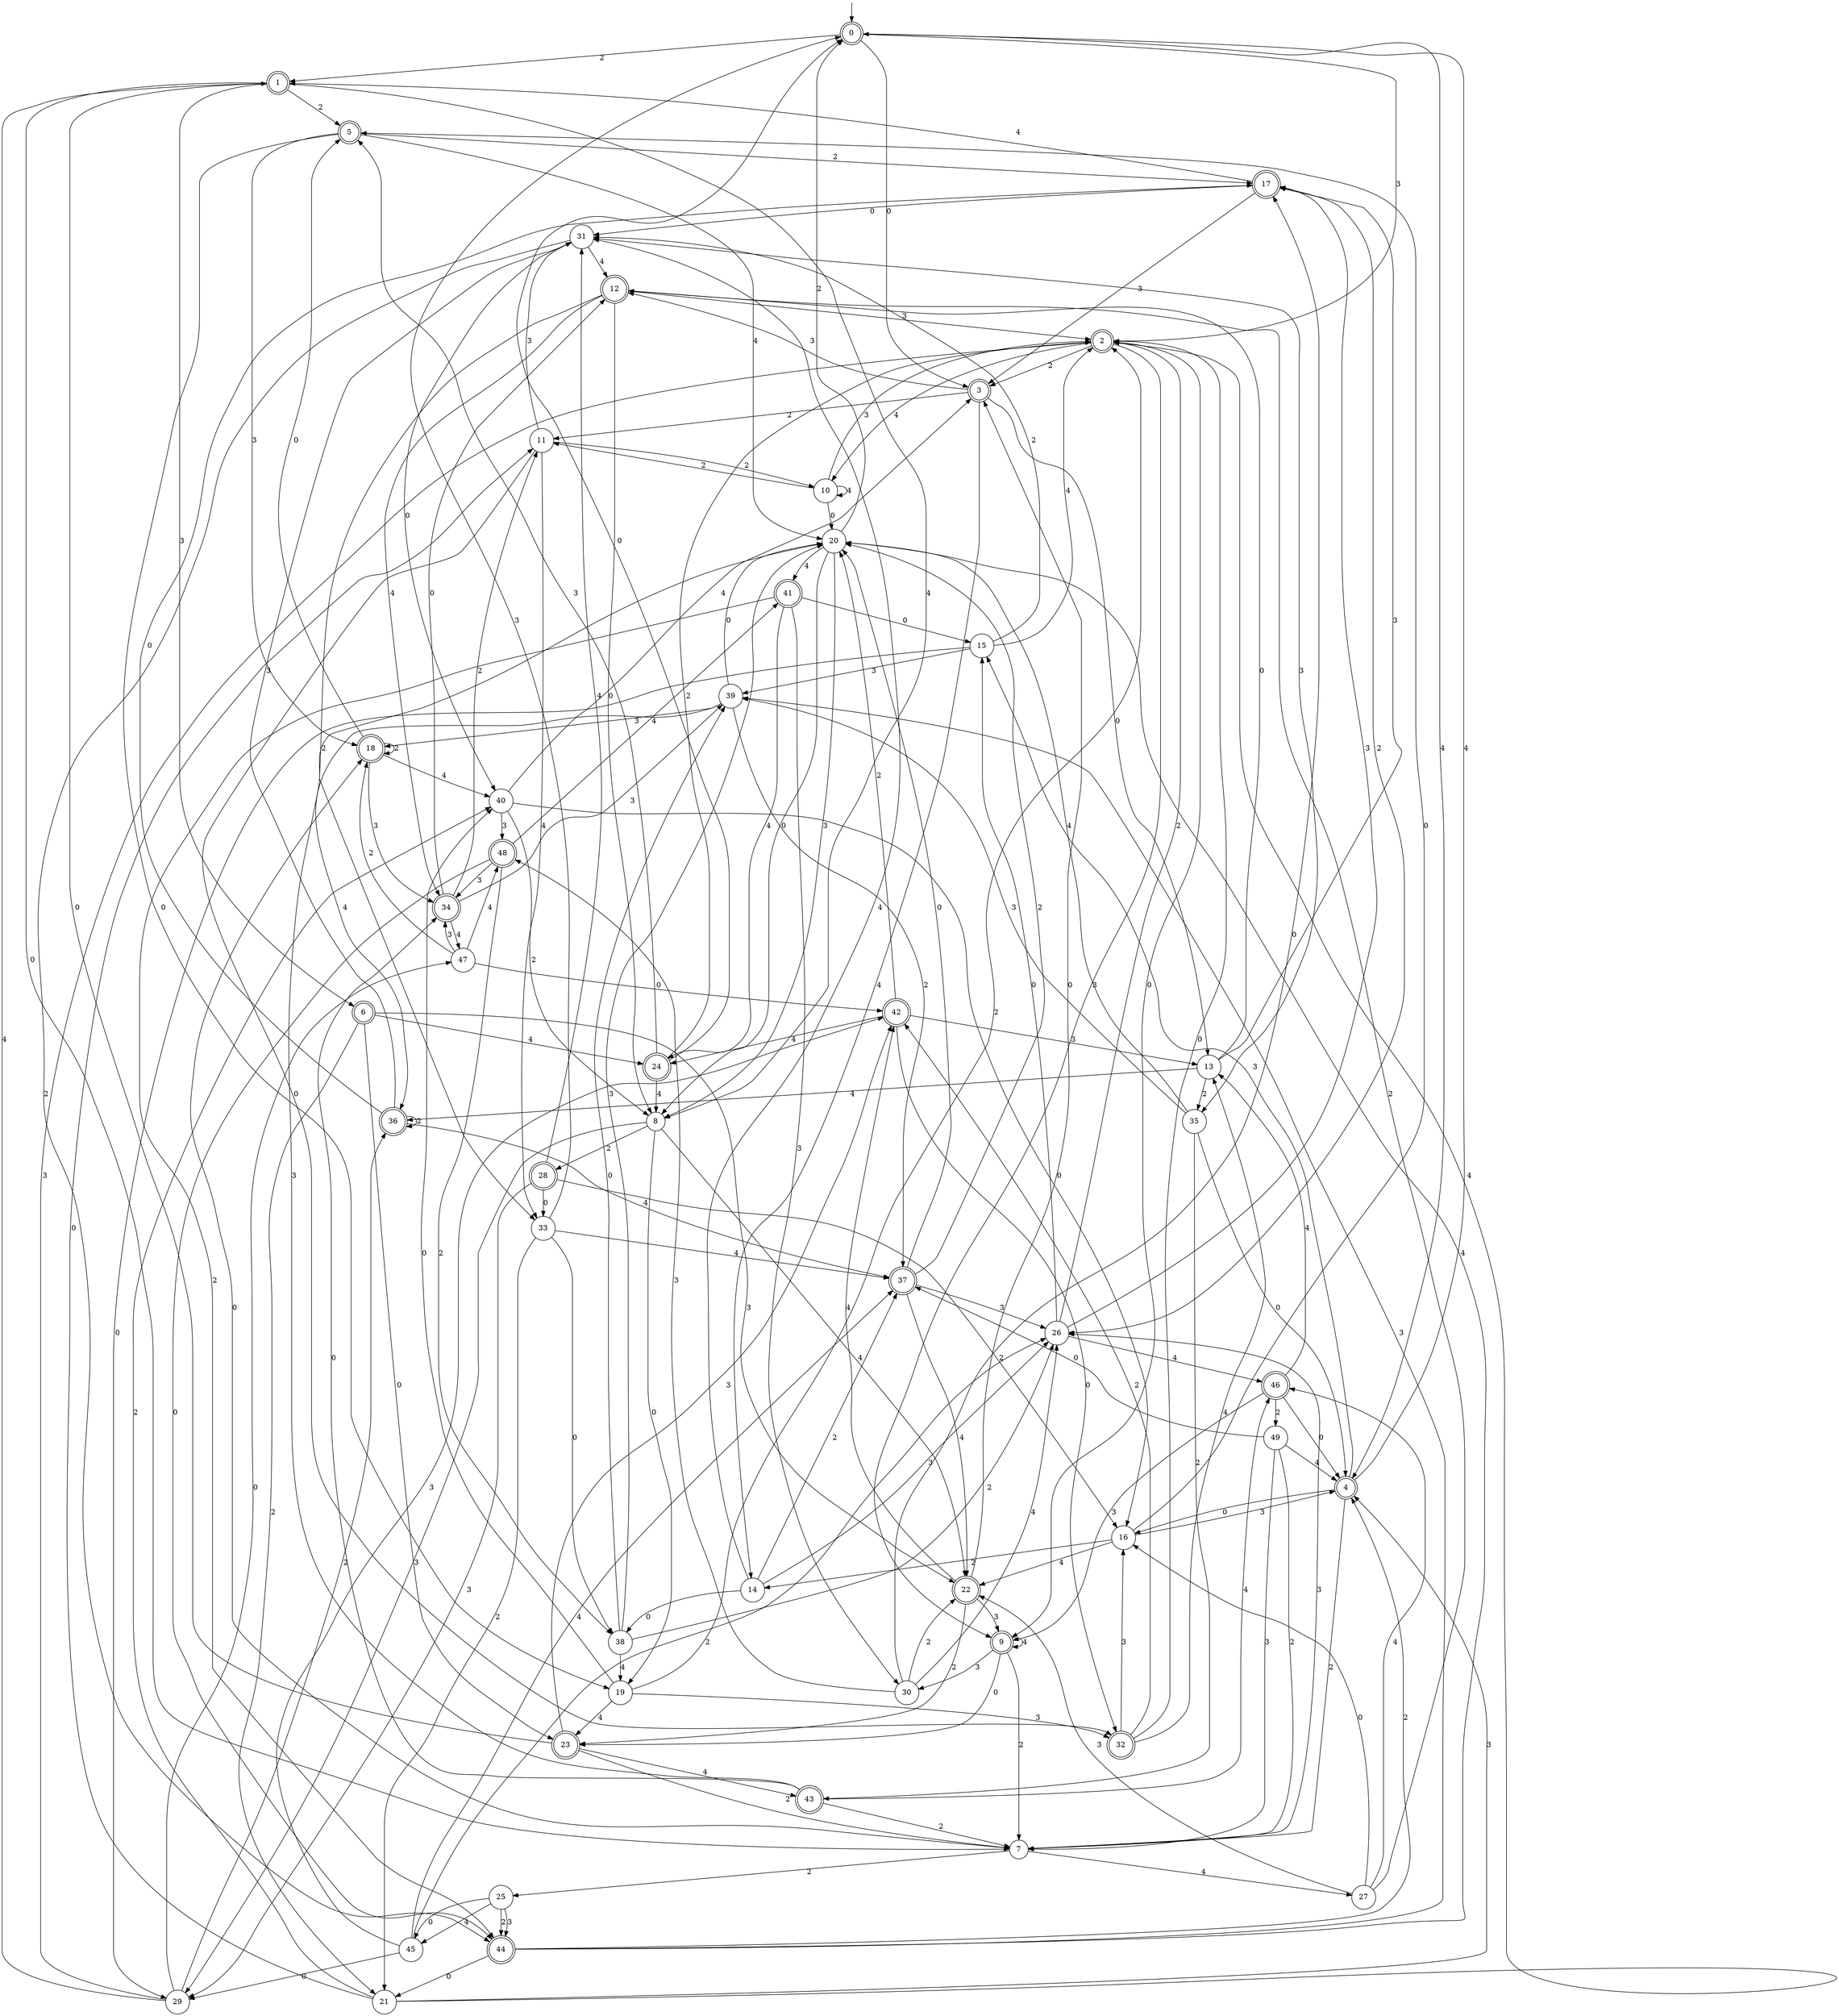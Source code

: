 digraph g {

	s0 [shape="doublecircle" label="0"];
	s1 [shape="doublecircle" label="1"];
	s2 [shape="doublecircle" label="2"];
	s3 [shape="doublecircle" label="3"];
	s4 [shape="doublecircle" label="4"];
	s5 [shape="doublecircle" label="5"];
	s6 [shape="doublecircle" label="6"];
	s7 [shape="circle" label="7"];
	s8 [shape="circle" label="8"];
	s9 [shape="doublecircle" label="9"];
	s10 [shape="circle" label="10"];
	s11 [shape="circle" label="11"];
	s12 [shape="doublecircle" label="12"];
	s13 [shape="circle" label="13"];
	s14 [shape="circle" label="14"];
	s15 [shape="circle" label="15"];
	s16 [shape="circle" label="16"];
	s17 [shape="doublecircle" label="17"];
	s18 [shape="doublecircle" label="18"];
	s19 [shape="circle" label="19"];
	s20 [shape="circle" label="20"];
	s21 [shape="circle" label="21"];
	s22 [shape="doublecircle" label="22"];
	s23 [shape="doublecircle" label="23"];
	s24 [shape="doublecircle" label="24"];
	s25 [shape="circle" label="25"];
	s26 [shape="circle" label="26"];
	s27 [shape="circle" label="27"];
	s28 [shape="doublecircle" label="28"];
	s29 [shape="circle" label="29"];
	s30 [shape="circle" label="30"];
	s31 [shape="circle" label="31"];
	s32 [shape="doublecircle" label="32"];
	s33 [shape="circle" label="33"];
	s34 [shape="doublecircle" label="34"];
	s35 [shape="circle" label="35"];
	s36 [shape="doublecircle" label="36"];
	s37 [shape="doublecircle" label="37"];
	s38 [shape="circle" label="38"];
	s39 [shape="circle" label="39"];
	s40 [shape="circle" label="40"];
	s41 [shape="doublecircle" label="41"];
	s42 [shape="doublecircle" label="42"];
	s43 [shape="doublecircle" label="43"];
	s44 [shape="doublecircle" label="44"];
	s45 [shape="circle" label="45"];
	s46 [shape="doublecircle" label="46"];
	s47 [shape="circle" label="47"];
	s48 [shape="doublecircle" label="48"];
	s49 [shape="circle" label="49"];
	s0 -> s1 [label="2"];
	s0 -> s2 [label="3"];
	s0 -> s3 [label="0"];
	s0 -> s4 [label="4"];
	s1 -> s5 [label="2"];
	s1 -> s6 [label="3"];
	s1 -> s7 [label="0"];
	s1 -> s8 [label="4"];
	s2 -> s3 [label="2"];
	s2 -> s9 [label="3"];
	s2 -> s9 [label="0"];
	s2 -> s10 [label="4"];
	s3 -> s11 [label="2"];
	s3 -> s12 [label="3"];
	s3 -> s13 [label="0"];
	s3 -> s14 [label="4"];
	s4 -> s7 [label="2"];
	s4 -> s15 [label="3"];
	s4 -> s16 [label="0"];
	s4 -> s0 [label="4"];
	s5 -> s17 [label="2"];
	s5 -> s18 [label="3"];
	s5 -> s19 [label="0"];
	s5 -> s20 [label="4"];
	s6 -> s21 [label="2"];
	s6 -> s22 [label="3"];
	s6 -> s23 [label="0"];
	s6 -> s24 [label="4"];
	s7 -> s25 [label="2"];
	s7 -> s26 [label="3"];
	s7 -> s18 [label="0"];
	s7 -> s27 [label="4"];
	s8 -> s28 [label="2"];
	s8 -> s29 [label="3"];
	s8 -> s19 [label="0"];
	s8 -> s22 [label="4"];
	s9 -> s7 [label="2"];
	s9 -> s30 [label="3"];
	s9 -> s23 [label="0"];
	s9 -> s9 [label="4"];
	s10 -> s11 [label="2"];
	s10 -> s2 [label="3"];
	s10 -> s20 [label="0"];
	s10 -> s10 [label="4"];
	s11 -> s10 [label="2"];
	s11 -> s31 [label="3"];
	s11 -> s32 [label="0"];
	s11 -> s33 [label="4"];
	s12 -> s33 [label="2"];
	s12 -> s2 [label="3"];
	s12 -> s8 [label="0"];
	s12 -> s34 [label="4"];
	s13 -> s35 [label="2"];
	s13 -> s17 [label="3"];
	s13 -> s12 [label="0"];
	s13 -> s36 [label="4"];
	s14 -> s37 [label="2"];
	s14 -> s26 [label="3"];
	s14 -> s38 [label="0"];
	s14 -> s31 [label="4"];
	s15 -> s31 [label="2"];
	s15 -> s39 [label="3"];
	s15 -> s29 [label="0"];
	s15 -> s2 [label="4"];
	s16 -> s14 [label="2"];
	s16 -> s4 [label="3"];
	s16 -> s5 [label="0"];
	s16 -> s22 [label="4"];
	s17 -> s26 [label="2"];
	s17 -> s3 [label="3"];
	s17 -> s31 [label="0"];
	s17 -> s1 [label="4"];
	s18 -> s18 [label="2"];
	s18 -> s34 [label="3"];
	s18 -> s5 [label="0"];
	s18 -> s40 [label="4"];
	s19 -> s2 [label="2"];
	s19 -> s32 [label="3"];
	s19 -> s40 [label="0"];
	s19 -> s23 [label="4"];
	s20 -> s0 [label="2"];
	s20 -> s8 [label="3"];
	s20 -> s8 [label="0"];
	s20 -> s41 [label="4"];
	s21 -> s40 [label="2"];
	s21 -> s4 [label="3"];
	s21 -> s11 [label="0"];
	s21 -> s2 [label="4"];
	s22 -> s23 [label="2"];
	s22 -> s9 [label="3"];
	s22 -> s3 [label="0"];
	s22 -> s42 [label="4"];
	s23 -> s7 [label="2"];
	s23 -> s42 [label="3"];
	s23 -> s1 [label="0"];
	s23 -> s43 [label="4"];
	s24 -> s2 [label="2"];
	s24 -> s5 [label="3"];
	s24 -> s0 [label="0"];
	s24 -> s8 [label="4"];
	s25 -> s44 [label="2"];
	s25 -> s44 [label="3"];
	s25 -> s45 [label="0"];
	s25 -> s45 [label="4"];
	s26 -> s2 [label="2"];
	s26 -> s17 [label="3"];
	s26 -> s15 [label="0"];
	s26 -> s46 [label="4"];
	s27 -> s12 [label="2"];
	s27 -> s22 [label="3"];
	s27 -> s16 [label="0"];
	s27 -> s46 [label="4"];
	s28 -> s16 [label="2"];
	s28 -> s29 [label="3"];
	s28 -> s33 [label="0"];
	s28 -> s31 [label="4"];
	s29 -> s36 [label="2"];
	s29 -> s2 [label="3"];
	s29 -> s47 [label="0"];
	s29 -> s1 [label="4"];
	s30 -> s22 [label="2"];
	s30 -> s48 [label="3"];
	s30 -> s17 [label="0"];
	s30 -> s26 [label="4"];
	s31 -> s44 [label="2"];
	s31 -> s35 [label="3"];
	s31 -> s40 [label="0"];
	s31 -> s12 [label="4"];
	s32 -> s42 [label="2"];
	s32 -> s16 [label="3"];
	s32 -> s2 [label="0"];
	s32 -> s13 [label="4"];
	s33 -> s21 [label="2"];
	s33 -> s0 [label="3"];
	s33 -> s38 [label="0"];
	s33 -> s37 [label="4"];
	s34 -> s11 [label="2"];
	s34 -> s39 [label="3"];
	s34 -> s12 [label="0"];
	s34 -> s47 [label="4"];
	s35 -> s43 [label="2"];
	s35 -> s39 [label="3"];
	s35 -> s4 [label="0"];
	s35 -> s20 [label="4"];
	s36 -> s36 [label="2"];
	s36 -> s31 [label="3"];
	s36 -> s17 [label="0"];
	s36 -> s37 [label="4"];
	s37 -> s20 [label="2"];
	s37 -> s26 [label="3"];
	s37 -> s20 [label="0"];
	s37 -> s22 [label="4"];
	s38 -> s26 [label="2"];
	s38 -> s20 [label="3"];
	s38 -> s39 [label="0"];
	s38 -> s19 [label="4"];
	s39 -> s37 [label="2"];
	s39 -> s18 [label="3"];
	s39 -> s20 [label="0"];
	s39 -> s36 [label="4"];
	s40 -> s8 [label="2"];
	s40 -> s48 [label="3"];
	s40 -> s16 [label="0"];
	s40 -> s3 [label="4"];
	s41 -> s44 [label="2"];
	s41 -> s30 [label="3"];
	s41 -> s15 [label="0"];
	s41 -> s24 [label="4"];
	s42 -> s20 [label="2"];
	s42 -> s13 [label="3"];
	s42 -> s32 [label="0"];
	s42 -> s24 [label="4"];
	s43 -> s7 [label="2"];
	s43 -> s20 [label="3"];
	s43 -> s34 [label="0"];
	s43 -> s46 [label="4"];
	s44 -> s4 [label="2"];
	s44 -> s39 [label="3"];
	s44 -> s21 [label="0"];
	s44 -> s20 [label="4"];
	s45 -> s26 [label="2"];
	s45 -> s42 [label="3"];
	s45 -> s29 [label="0"];
	s45 -> s37 [label="4"];
	s46 -> s49 [label="2"];
	s46 -> s9 [label="3"];
	s46 -> s4 [label="0"];
	s46 -> s13 [label="4"];
	s47 -> s18 [label="2"];
	s47 -> s34 [label="3"];
	s47 -> s42 [label="0"];
	s47 -> s48 [label="4"];
	s48 -> s38 [label="2"];
	s48 -> s34 [label="3"];
	s48 -> s44 [label="0"];
	s48 -> s41 [label="4"];
	s49 -> s7 [label="2"];
	s49 -> s7 [label="3"];
	s49 -> s37 [label="0"];
	s49 -> s4 [label="4"];

__start0 [label="" shape="none" width="0" height="0"];
__start0 -> s0;

}
